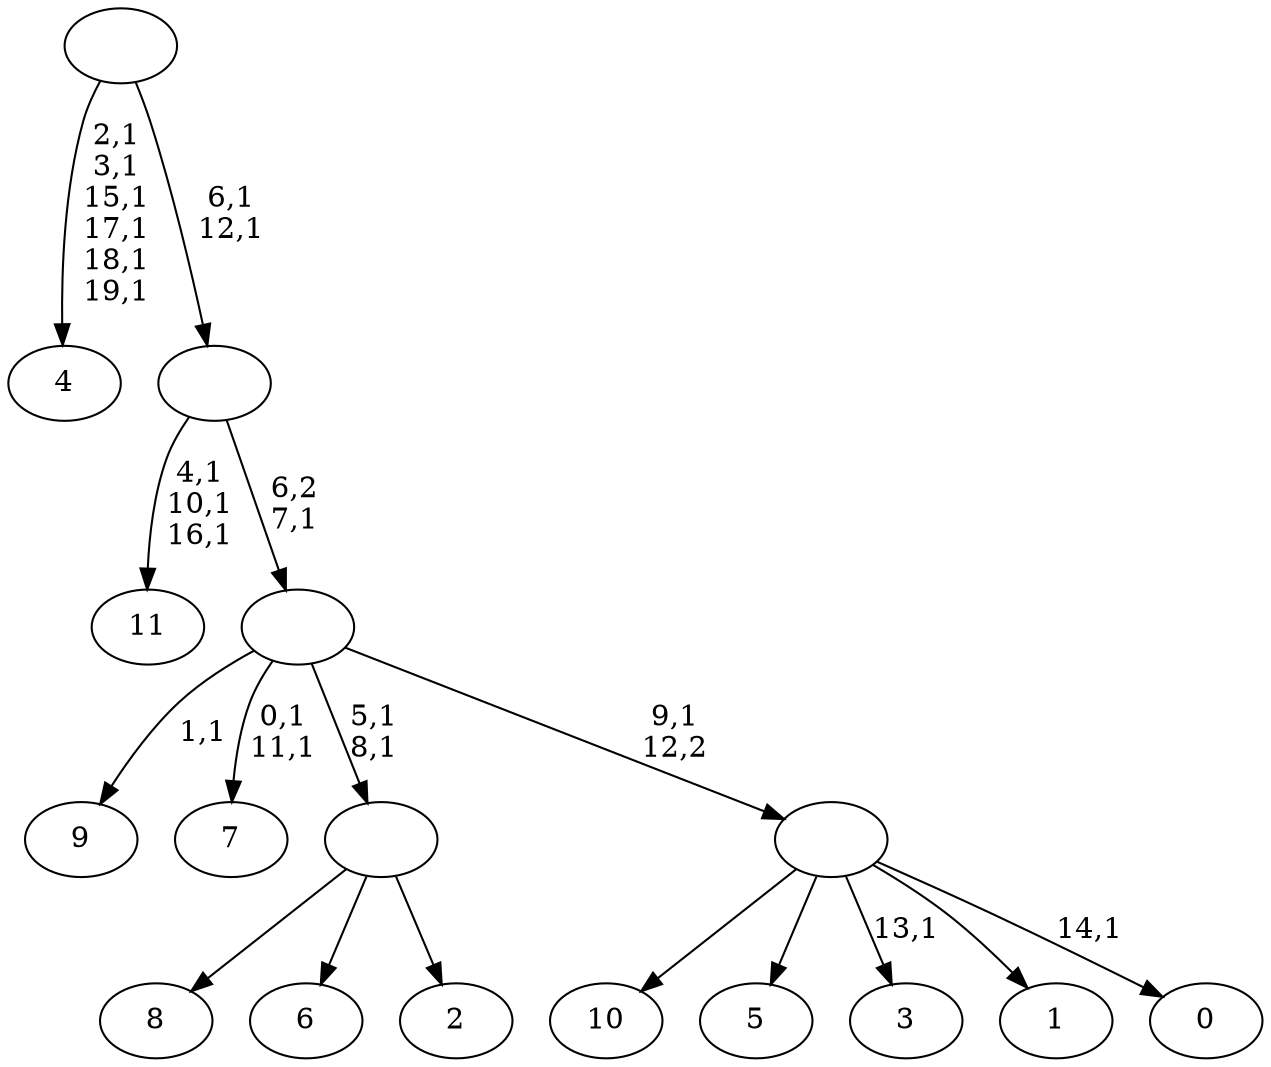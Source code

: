 digraph T {
	32 [label="11"]
	28 [label="10"]
	27 [label="9"]
	25 [label="8"]
	24 [label="7"]
	21 [label="6"]
	20 [label="5"]
	19 [label="4"]
	12 [label="3"]
	10 [label="2"]
	9 [label=""]
	7 [label="1"]
	6 [label="0"]
	4 [label=""]
	3 [label=""]
	2 [label=""]
	0 [label=""]
	9 -> 25 [label=""]
	9 -> 21 [label=""]
	9 -> 10 [label=""]
	4 -> 6 [label="14,1"]
	4 -> 12 [label="13,1"]
	4 -> 28 [label=""]
	4 -> 20 [label=""]
	4 -> 7 [label=""]
	3 -> 9 [label="5,1\n8,1"]
	3 -> 24 [label="0,1\n11,1"]
	3 -> 27 [label="1,1"]
	3 -> 4 [label="9,1\n12,2"]
	2 -> 32 [label="4,1\n10,1\n16,1"]
	2 -> 3 [label="6,2\n7,1"]
	0 -> 2 [label="6,1\n12,1"]
	0 -> 19 [label="2,1\n3,1\n15,1\n17,1\n18,1\n19,1"]
}
